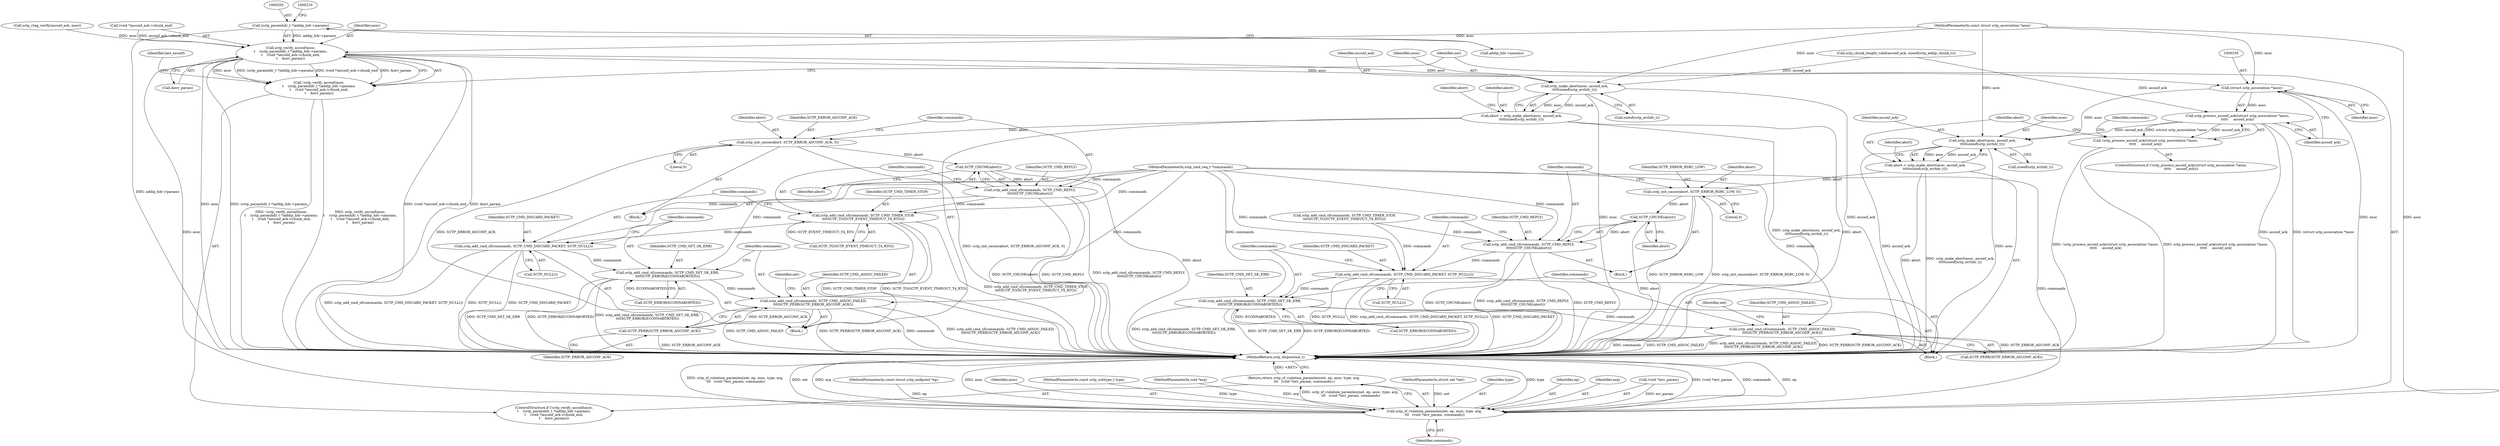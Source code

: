 digraph "1_linux_9de7922bc709eee2f609cd01d98aaedc4cf5ea74_2@del" {
"1000204" [label="(Call,(sctp_paramhdr_t *)addip_hdr->params)"];
"1000202" [label="(Call,sctp_verify_asconf(asoc,\n\t    (sctp_paramhdr_t *)addip_hdr->params,\n\t    (void *)asconf_ack->chunk_end,\n\t    &err_param))"];
"1000201" [label="(Call,!sctp_verify_asconf(asoc,\n\t    (sctp_paramhdr_t *)addip_hdr->params,\n\t    (void *)asconf_ack->chunk_end,\n\t    &err_param))"];
"1000217" [label="(Call,sctp_sf_violation_paramlen(net, ep, asoc, type, arg,\n \t\t\t   (void *)err_param, commands))"];
"1000216" [label="(Return,return sctp_sf_violation_paramlen(net, ep, asoc, type, arg,\n \t\t\t   (void *)err_param, commands);)"];
"1000268" [label="(Call,sctp_make_abort(asoc, asconf_ack,\n\t\t\t\t\tsizeof(sctp_errhdr_t)))"];
"1000266" [label="(Call,abort = sctp_make_abort(asoc, asconf_ack,\n\t\t\t\t\tsizeof(sctp_errhdr_t)))"];
"1000276" [label="(Call,sctp_init_cause(abort, SCTP_ERROR_ASCONF_ACK, 0))"];
"1000283" [label="(Call,SCTP_CHUNK(abort))"];
"1000280" [label="(Call,sctp_add_cmd_sf(commands, SCTP_CMD_REPLY,\n\t\t\t\t\tSCTP_CHUNK(abort)))"];
"1000285" [label="(Call,sctp_add_cmd_sf(commands, SCTP_CMD_TIMER_STOP,\n\t\t\t\tSCTP_TO(SCTP_EVENT_TIMEOUT_T4_RTO)))"];
"1000290" [label="(Call,sctp_add_cmd_sf(commands, SCTP_CMD_DISCARD_PACKET, SCTP_NULL()))"];
"1000294" [label="(Call,sctp_add_cmd_sf(commands, SCTP_CMD_SET_SK_ERR,\n\t\t\t\tSCTP_ERROR(ECONNABORTED)))"];
"1000299" [label="(Call,sctp_add_cmd_sf(commands, SCTP_CMD_ASSOC_FAILED,\n\t\t\t\tSCTP_PERR(SCTP_ERROR_ASCONF_ACK)))"];
"1000302" [label="(Call,SCTP_PERR(SCTP_ERROR_ASCONF_ACK))"];
"1000329" [label="(Call,(struct sctp_association *)asoc)"];
"1000328" [label="(Call,sctp_process_asconf_ack((struct sctp_association *)asoc,\n\t\t\t\t\t     asconf_ack))"];
"1000327" [label="(Call,!sctp_process_asconf_ack((struct sctp_association *)asoc,\n\t\t\t\t\t     asconf_ack))"];
"1000342" [label="(Call,sctp_make_abort(asoc, asconf_ack,\n\t\t\t\t\tsizeof(sctp_errhdr_t)))"];
"1000340" [label="(Call,abort = sctp_make_abort(asoc, asconf_ack,\n\t\t\t\t\tsizeof(sctp_errhdr_t)))"];
"1000350" [label="(Call,sctp_init_cause(abort, SCTP_ERROR_RSRC_LOW, 0))"];
"1000357" [label="(Call,SCTP_CHUNK(abort))"];
"1000354" [label="(Call,sctp_add_cmd_sf(commands, SCTP_CMD_REPLY,\n\t\t\t\t\tSCTP_CHUNK(abort)))"];
"1000359" [label="(Call,sctp_add_cmd_sf(commands, SCTP_CMD_DISCARD_PACKET, SCTP_NULL()))"];
"1000363" [label="(Call,sctp_add_cmd_sf(commands, SCTP_CMD_SET_SK_ERR,\n\t\t\t\tSCTP_ERROR(ECONNABORTED)))"];
"1000368" [label="(Call,sctp_add_cmd_sf(commands, SCTP_CMD_ASSOC_FAILED,\n\t\t\t\tSCTP_PERR(SCTP_ERROR_ASCONF_ACK)))"];
"1000296" [label="(Identifier,SCTP_CMD_SET_SK_ERR)"];
"1000288" [label="(Call,SCTP_TO(SCTP_EVENT_TIMEOUT_T4_RTO))"];
"1000204" [label="(Call,(sctp_paramhdr_t *)addip_hdr->params)"];
"1000200" [label="(ControlStructure,if (!sctp_verify_asconf(asoc,\n\t    (sctp_paramhdr_t *)addip_hdr->params,\n\t    (void *)asconf_ack->chunk_end,\n\t    &err_param)))"];
"1000275" [label="(Block,)"];
"1000365" [label="(Identifier,SCTP_CMD_SET_SK_ERR)"];
"1000109" [label="(MethodParameterIn,const struct sctp_endpoint *ep)"];
"1000135" [label="(Call,sctp_vtag_verify(asconf_ack, asoc))"];
"1000341" [label="(Identifier,abort)"];
"1000320" [label="(Block,)"];
"1000359" [label="(Call,sctp_add_cmd_sf(commands, SCTP_CMD_DISCARD_PACKET, SCTP_NULL()))"];
"1000110" [label="(MethodParameterIn,const struct sctp_association *asoc)"];
"1000281" [label="(Identifier,commands)"];
"1000364" [label="(Identifier,commands)"];
"1000348" [label="(Identifier,abort)"];
"1000266" [label="(Call,abort = sctp_make_abort(asoc, asconf_ack,\n\t\t\t\t\tsizeof(sctp_errhdr_t)))"];
"1000202" [label="(Call,sctp_verify_asconf(asoc,\n\t    (sctp_paramhdr_t *)addip_hdr->params,\n\t    (void *)asconf_ack->chunk_end,\n\t    &err_param))"];
"1000201" [label="(Call,!sctp_verify_asconf(asoc,\n\t    (sctp_paramhdr_t *)addip_hdr->params,\n\t    (void *)asconf_ack->chunk_end,\n\t    &err_param))"];
"1000368" [label="(Call,sctp_add_cmd_sf(commands, SCTP_CMD_ASSOC_FAILED,\n\t\t\t\tSCTP_PERR(SCTP_ERROR_ASCONF_ACK)))"];
"1000291" [label="(Identifier,commands)"];
"1000351" [label="(Identifier,abort)"];
"1000340" [label="(Call,abort = sctp_make_abort(asoc, asconf_ack,\n\t\t\t\t\tsizeof(sctp_errhdr_t)))"];
"1000355" [label="(Identifier,commands)"];
"1000302" [label="(Call,SCTP_PERR(SCTP_ERROR_ASCONF_ACK))"];
"1000220" [label="(Identifier,asoc)"];
"1000363" [label="(Call,sctp_add_cmd_sf(commands, SCTP_CMD_SET_SK_ERR,\n\t\t\t\tSCTP_ERROR(ECONNABORTED)))"];
"1000111" [label="(MethodParameterIn,const sctp_subtype_t type)"];
"1000356" [label="(Identifier,SCTP_CMD_REPLY)"];
"1000293" [label="(Call,SCTP_NULL())"];
"1000290" [label="(Call,sctp_add_cmd_sf(commands, SCTP_CMD_DISCARD_PACKET, SCTP_NULL()))"];
"1000112" [label="(MethodParameterIn,void *arg)"];
"1000349" [label="(Block,)"];
"1000294" [label="(Call,sctp_add_cmd_sf(commands, SCTP_CMD_SET_SK_ERR,\n\t\t\t\tSCTP_ERROR(ECONNABORTED)))"];
"1000331" [label="(Identifier,asoc)"];
"1000283" [label="(Call,SCTP_CHUNK(abort))"];
"1000113" [label="(MethodParameterIn,sctp_cmd_seq_t *commands)"];
"1000297" [label="(Call,SCTP_ERROR(ECONNABORTED))"];
"1000366" [label="(Call,SCTP_ERROR(ECONNABORTED))"];
"1000286" [label="(Identifier,commands)"];
"1000329" [label="(Call,(struct sctp_association *)asoc)"];
"1000335" [label="(Identifier,commands)"];
"1000173" [label="(Call,sctp_chunk_length_valid(asconf_ack, sizeof(sctp_addip_chunk_t)))"];
"1000108" [label="(MethodParameterIn,struct net *net)"];
"1000374" [label="(Identifier,net)"];
"1000226" [label="(Identifier,commands)"];
"1000360" [label="(Identifier,commands)"];
"1000221" [label="(Identifier,type)"];
"1000228" [label="(Identifier,last_asconf)"];
"1000295" [label="(Identifier,commands)"];
"1000361" [label="(Identifier,SCTP_CMD_DISCARD_PACKET)"];
"1000285" [label="(Call,sctp_add_cmd_sf(commands, SCTP_CMD_TIMER_STOP,\n\t\t\t\tSCTP_TO(SCTP_EVENT_TIMEOUT_T4_RTO)))"];
"1000370" [label="(Identifier,SCTP_CMD_ASSOC_FAILED)"];
"1000280" [label="(Call,sctp_add_cmd_sf(commands, SCTP_CMD_REPLY,\n\t\t\t\t\tSCTP_CHUNK(abort)))"];
"1000362" [label="(Call,SCTP_NULL())"];
"1000371" [label="(Call,SCTP_PERR(SCTP_ERROR_ASCONF_ACK))"];
"1000209" [label="(Call,(void *)asconf_ack->chunk_end)"];
"1000282" [label="(Identifier,SCTP_CMD_REPLY)"];
"1000383" [label="(MethodReturn,sctp_disposition_t)"];
"1000216" [label="(Return,return sctp_sf_violation_paramlen(net, ep, asoc, type, arg,\n \t\t\t   (void *)err_param, commands);)"];
"1000332" [label="(Identifier,asconf_ack)"];
"1000342" [label="(Call,sctp_make_abort(asoc, asconf_ack,\n\t\t\t\t\tsizeof(sctp_errhdr_t)))"];
"1000265" [label="(Block,)"];
"1000327" [label="(Call,!sctp_process_asconf_ack((struct sctp_association *)asoc,\n\t\t\t\t\t     asconf_ack))"];
"1000269" [label="(Identifier,asoc)"];
"1000218" [label="(Identifier,net)"];
"1000358" [label="(Identifier,abort)"];
"1000219" [label="(Identifier,ep)"];
"1000300" [label="(Identifier,commands)"];
"1000344" [label="(Identifier,asconf_ack)"];
"1000353" [label="(Literal,0)"];
"1000303" [label="(Identifier,SCTP_ERROR_ASCONF_ACK)"];
"1000267" [label="(Identifier,abort)"];
"1000299" [label="(Call,sctp_add_cmd_sf(commands, SCTP_CMD_ASSOC_FAILED,\n\t\t\t\tSCTP_PERR(SCTP_ERROR_ASCONF_ACK)))"];
"1000203" [label="(Identifier,asoc)"];
"1000276" [label="(Call,sctp_init_cause(abort, SCTP_ERROR_ASCONF_ACK, 0))"];
"1000369" [label="(Identifier,commands)"];
"1000214" [label="(Call,&err_param)"];
"1000284" [label="(Identifier,abort)"];
"1000350" [label="(Call,sctp_init_cause(abort, SCTP_ERROR_RSRC_LOW, 0))"];
"1000354" [label="(Call,sctp_add_cmd_sf(commands, SCTP_CMD_REPLY,\n\t\t\t\t\tSCTP_CHUNK(abort)))"];
"1000217" [label="(Call,sctp_sf_violation_paramlen(net, ep, asoc, type, arg,\n \t\t\t   (void *)err_param, commands))"];
"1000268" [label="(Call,sctp_make_abort(asoc, asconf_ack,\n\t\t\t\t\tsizeof(sctp_errhdr_t)))"];
"1000321" [label="(Call,sctp_add_cmd_sf(commands, SCTP_CMD_TIMER_STOP,\n\t\t\t\tSCTP_TO(SCTP_EVENT_TIMEOUT_T4_RTO)))"];
"1000305" [label="(Identifier,net)"];
"1000222" [label="(Identifier,arg)"];
"1000270" [label="(Identifier,asconf_ack)"];
"1000279" [label="(Literal,0)"];
"1000357" [label="(Call,SCTP_CHUNK(abort))"];
"1000343" [label="(Identifier,asoc)"];
"1000287" [label="(Identifier,SCTP_CMD_TIMER_STOP)"];
"1000223" [label="(Call,(void *)err_param)"];
"1000274" [label="(Identifier,abort)"];
"1000328" [label="(Call,sctp_process_asconf_ack((struct sctp_association *)asoc,\n\t\t\t\t\t     asconf_ack))"];
"1000326" [label="(ControlStructure,if (!sctp_process_asconf_ack((struct sctp_association *)asoc,\n\t\t\t\t\t     asconf_ack)))"];
"1000352" [label="(Identifier,SCTP_ERROR_RSRC_LOW)"];
"1000277" [label="(Identifier,abort)"];
"1000278" [label="(Identifier,SCTP_ERROR_ASCONF_ACK)"];
"1000301" [label="(Identifier,SCTP_CMD_ASSOC_FAILED)"];
"1000345" [label="(Call,sizeof(sctp_errhdr_t))"];
"1000292" [label="(Identifier,SCTP_CMD_DISCARD_PACKET)"];
"1000206" [label="(Call,addip_hdr->params)"];
"1000271" [label="(Call,sizeof(sctp_errhdr_t))"];
"1000204" -> "1000202"  [label="AST: "];
"1000204" -> "1000206"  [label="CFG: "];
"1000205" -> "1000204"  [label="AST: "];
"1000206" -> "1000204"  [label="AST: "];
"1000210" -> "1000204"  [label="CFG: "];
"1000204" -> "1000383"  [label="DDG: addip_hdr->params"];
"1000204" -> "1000202"  [label="DDG: addip_hdr->params"];
"1000202" -> "1000201"  [label="AST: "];
"1000202" -> "1000214"  [label="CFG: "];
"1000203" -> "1000202"  [label="AST: "];
"1000209" -> "1000202"  [label="AST: "];
"1000214" -> "1000202"  [label="AST: "];
"1000201" -> "1000202"  [label="CFG: "];
"1000202" -> "1000383"  [label="DDG: (void *)asconf_ack->chunk_end"];
"1000202" -> "1000383"  [label="DDG: &err_param"];
"1000202" -> "1000383"  [label="DDG: asoc"];
"1000202" -> "1000383"  [label="DDG: (sctp_paramhdr_t *)addip_hdr->params"];
"1000202" -> "1000201"  [label="DDG: asoc"];
"1000202" -> "1000201"  [label="DDG: (sctp_paramhdr_t *)addip_hdr->params"];
"1000202" -> "1000201"  [label="DDG: (void *)asconf_ack->chunk_end"];
"1000202" -> "1000201"  [label="DDG: &err_param"];
"1000135" -> "1000202"  [label="DDG: asoc"];
"1000110" -> "1000202"  [label="DDG: asoc"];
"1000209" -> "1000202"  [label="DDG: asconf_ack->chunk_end"];
"1000202" -> "1000217"  [label="DDG: asoc"];
"1000202" -> "1000268"  [label="DDG: asoc"];
"1000202" -> "1000329"  [label="DDG: asoc"];
"1000201" -> "1000200"  [label="AST: "];
"1000218" -> "1000201"  [label="CFG: "];
"1000228" -> "1000201"  [label="CFG: "];
"1000201" -> "1000383"  [label="DDG: !sctp_verify_asconf(asoc,\n\t    (sctp_paramhdr_t *)addip_hdr->params,\n\t    (void *)asconf_ack->chunk_end,\n\t    &err_param)"];
"1000201" -> "1000383"  [label="DDG: sctp_verify_asconf(asoc,\n\t    (sctp_paramhdr_t *)addip_hdr->params,\n\t    (void *)asconf_ack->chunk_end,\n\t    &err_param)"];
"1000217" -> "1000216"  [label="AST: "];
"1000217" -> "1000226"  [label="CFG: "];
"1000218" -> "1000217"  [label="AST: "];
"1000219" -> "1000217"  [label="AST: "];
"1000220" -> "1000217"  [label="AST: "];
"1000221" -> "1000217"  [label="AST: "];
"1000222" -> "1000217"  [label="AST: "];
"1000223" -> "1000217"  [label="AST: "];
"1000226" -> "1000217"  [label="AST: "];
"1000216" -> "1000217"  [label="CFG: "];
"1000217" -> "1000383"  [label="DDG: type"];
"1000217" -> "1000383"  [label="DDG: (void *)err_param"];
"1000217" -> "1000383"  [label="DDG: commands"];
"1000217" -> "1000383"  [label="DDG: ep"];
"1000217" -> "1000383"  [label="DDG: sctp_sf_violation_paramlen(net, ep, asoc, type, arg,\n \t\t\t   (void *)err_param, commands)"];
"1000217" -> "1000383"  [label="DDG: net"];
"1000217" -> "1000383"  [label="DDG: arg"];
"1000217" -> "1000383"  [label="DDG: asoc"];
"1000217" -> "1000216"  [label="DDG: sctp_sf_violation_paramlen(net, ep, asoc, type, arg,\n \t\t\t   (void *)err_param, commands)"];
"1000108" -> "1000217"  [label="DDG: net"];
"1000109" -> "1000217"  [label="DDG: ep"];
"1000110" -> "1000217"  [label="DDG: asoc"];
"1000111" -> "1000217"  [label="DDG: type"];
"1000112" -> "1000217"  [label="DDG: arg"];
"1000223" -> "1000217"  [label="DDG: err_param"];
"1000113" -> "1000217"  [label="DDG: commands"];
"1000216" -> "1000200"  [label="AST: "];
"1000383" -> "1000216"  [label="CFG: "];
"1000216" -> "1000383"  [label="DDG: <RET>"];
"1000268" -> "1000266"  [label="AST: "];
"1000268" -> "1000271"  [label="CFG: "];
"1000269" -> "1000268"  [label="AST: "];
"1000270" -> "1000268"  [label="AST: "];
"1000271" -> "1000268"  [label="AST: "];
"1000266" -> "1000268"  [label="CFG: "];
"1000268" -> "1000383"  [label="DDG: asoc"];
"1000268" -> "1000383"  [label="DDG: asconf_ack"];
"1000268" -> "1000266"  [label="DDG: asoc"];
"1000268" -> "1000266"  [label="DDG: asconf_ack"];
"1000110" -> "1000268"  [label="DDG: asoc"];
"1000173" -> "1000268"  [label="DDG: asconf_ack"];
"1000266" -> "1000265"  [label="AST: "];
"1000267" -> "1000266"  [label="AST: "];
"1000274" -> "1000266"  [label="CFG: "];
"1000266" -> "1000383"  [label="DDG: abort"];
"1000266" -> "1000383"  [label="DDG: sctp_make_abort(asoc, asconf_ack,\n\t\t\t\t\tsizeof(sctp_errhdr_t))"];
"1000266" -> "1000276"  [label="DDG: abort"];
"1000276" -> "1000275"  [label="AST: "];
"1000276" -> "1000279"  [label="CFG: "];
"1000277" -> "1000276"  [label="AST: "];
"1000278" -> "1000276"  [label="AST: "];
"1000279" -> "1000276"  [label="AST: "];
"1000281" -> "1000276"  [label="CFG: "];
"1000276" -> "1000383"  [label="DDG: sctp_init_cause(abort, SCTP_ERROR_ASCONF_ACK, 0)"];
"1000276" -> "1000283"  [label="DDG: abort"];
"1000276" -> "1000302"  [label="DDG: SCTP_ERROR_ASCONF_ACK"];
"1000283" -> "1000280"  [label="AST: "];
"1000283" -> "1000284"  [label="CFG: "];
"1000284" -> "1000283"  [label="AST: "];
"1000280" -> "1000283"  [label="CFG: "];
"1000283" -> "1000383"  [label="DDG: abort"];
"1000283" -> "1000280"  [label="DDG: abort"];
"1000280" -> "1000275"  [label="AST: "];
"1000281" -> "1000280"  [label="AST: "];
"1000282" -> "1000280"  [label="AST: "];
"1000286" -> "1000280"  [label="CFG: "];
"1000280" -> "1000383"  [label="DDG: SCTP_CMD_REPLY"];
"1000280" -> "1000383"  [label="DDG: sctp_add_cmd_sf(commands, SCTP_CMD_REPLY,\n\t\t\t\t\tSCTP_CHUNK(abort))"];
"1000280" -> "1000383"  [label="DDG: SCTP_CHUNK(abort)"];
"1000113" -> "1000280"  [label="DDG: commands"];
"1000280" -> "1000285"  [label="DDG: commands"];
"1000285" -> "1000265"  [label="AST: "];
"1000285" -> "1000288"  [label="CFG: "];
"1000286" -> "1000285"  [label="AST: "];
"1000287" -> "1000285"  [label="AST: "];
"1000288" -> "1000285"  [label="AST: "];
"1000291" -> "1000285"  [label="CFG: "];
"1000285" -> "1000383"  [label="DDG: sctp_add_cmd_sf(commands, SCTP_CMD_TIMER_STOP,\n\t\t\t\tSCTP_TO(SCTP_EVENT_TIMEOUT_T4_RTO))"];
"1000285" -> "1000383"  [label="DDG: SCTP_CMD_TIMER_STOP"];
"1000285" -> "1000383"  [label="DDG: SCTP_TO(SCTP_EVENT_TIMEOUT_T4_RTO)"];
"1000113" -> "1000285"  [label="DDG: commands"];
"1000288" -> "1000285"  [label="DDG: SCTP_EVENT_TIMEOUT_T4_RTO"];
"1000285" -> "1000290"  [label="DDG: commands"];
"1000290" -> "1000265"  [label="AST: "];
"1000290" -> "1000293"  [label="CFG: "];
"1000291" -> "1000290"  [label="AST: "];
"1000292" -> "1000290"  [label="AST: "];
"1000293" -> "1000290"  [label="AST: "];
"1000295" -> "1000290"  [label="CFG: "];
"1000290" -> "1000383"  [label="DDG: SCTP_CMD_DISCARD_PACKET"];
"1000290" -> "1000383"  [label="DDG: sctp_add_cmd_sf(commands, SCTP_CMD_DISCARD_PACKET, SCTP_NULL())"];
"1000290" -> "1000383"  [label="DDG: SCTP_NULL()"];
"1000113" -> "1000290"  [label="DDG: commands"];
"1000290" -> "1000294"  [label="DDG: commands"];
"1000294" -> "1000265"  [label="AST: "];
"1000294" -> "1000297"  [label="CFG: "];
"1000295" -> "1000294"  [label="AST: "];
"1000296" -> "1000294"  [label="AST: "];
"1000297" -> "1000294"  [label="AST: "];
"1000300" -> "1000294"  [label="CFG: "];
"1000294" -> "1000383"  [label="DDG: sctp_add_cmd_sf(commands, SCTP_CMD_SET_SK_ERR,\n\t\t\t\tSCTP_ERROR(ECONNABORTED))"];
"1000294" -> "1000383"  [label="DDG: SCTP_CMD_SET_SK_ERR"];
"1000294" -> "1000383"  [label="DDG: SCTP_ERROR(ECONNABORTED)"];
"1000113" -> "1000294"  [label="DDG: commands"];
"1000297" -> "1000294"  [label="DDG: ECONNABORTED"];
"1000294" -> "1000299"  [label="DDG: commands"];
"1000299" -> "1000265"  [label="AST: "];
"1000299" -> "1000302"  [label="CFG: "];
"1000300" -> "1000299"  [label="AST: "];
"1000301" -> "1000299"  [label="AST: "];
"1000302" -> "1000299"  [label="AST: "];
"1000305" -> "1000299"  [label="CFG: "];
"1000299" -> "1000383"  [label="DDG: sctp_add_cmd_sf(commands, SCTP_CMD_ASSOC_FAILED,\n\t\t\t\tSCTP_PERR(SCTP_ERROR_ASCONF_ACK))"];
"1000299" -> "1000383"  [label="DDG: SCTP_CMD_ASSOC_FAILED"];
"1000299" -> "1000383"  [label="DDG: SCTP_PERR(SCTP_ERROR_ASCONF_ACK)"];
"1000299" -> "1000383"  [label="DDG: commands"];
"1000113" -> "1000299"  [label="DDG: commands"];
"1000302" -> "1000299"  [label="DDG: SCTP_ERROR_ASCONF_ACK"];
"1000302" -> "1000303"  [label="CFG: "];
"1000303" -> "1000302"  [label="AST: "];
"1000302" -> "1000383"  [label="DDG: SCTP_ERROR_ASCONF_ACK"];
"1000329" -> "1000328"  [label="AST: "];
"1000329" -> "1000331"  [label="CFG: "];
"1000330" -> "1000329"  [label="AST: "];
"1000331" -> "1000329"  [label="AST: "];
"1000332" -> "1000329"  [label="CFG: "];
"1000329" -> "1000383"  [label="DDG: asoc"];
"1000329" -> "1000328"  [label="DDG: asoc"];
"1000110" -> "1000329"  [label="DDG: asoc"];
"1000329" -> "1000342"  [label="DDG: asoc"];
"1000328" -> "1000327"  [label="AST: "];
"1000328" -> "1000332"  [label="CFG: "];
"1000332" -> "1000328"  [label="AST: "];
"1000327" -> "1000328"  [label="CFG: "];
"1000328" -> "1000383"  [label="DDG: asconf_ack"];
"1000328" -> "1000383"  [label="DDG: (struct sctp_association *)asoc"];
"1000328" -> "1000327"  [label="DDG: (struct sctp_association *)asoc"];
"1000328" -> "1000327"  [label="DDG: asconf_ack"];
"1000173" -> "1000328"  [label="DDG: asconf_ack"];
"1000328" -> "1000342"  [label="DDG: asconf_ack"];
"1000327" -> "1000326"  [label="AST: "];
"1000335" -> "1000327"  [label="CFG: "];
"1000341" -> "1000327"  [label="CFG: "];
"1000327" -> "1000383"  [label="DDG: sctp_process_asconf_ack((struct sctp_association *)asoc,\n\t\t\t\t\t     asconf_ack)"];
"1000327" -> "1000383"  [label="DDG: !sctp_process_asconf_ack((struct sctp_association *)asoc,\n\t\t\t\t\t     asconf_ack)"];
"1000342" -> "1000340"  [label="AST: "];
"1000342" -> "1000345"  [label="CFG: "];
"1000343" -> "1000342"  [label="AST: "];
"1000344" -> "1000342"  [label="AST: "];
"1000345" -> "1000342"  [label="AST: "];
"1000340" -> "1000342"  [label="CFG: "];
"1000342" -> "1000383"  [label="DDG: asconf_ack"];
"1000342" -> "1000383"  [label="DDG: asoc"];
"1000342" -> "1000340"  [label="DDG: asoc"];
"1000342" -> "1000340"  [label="DDG: asconf_ack"];
"1000110" -> "1000342"  [label="DDG: asoc"];
"1000340" -> "1000320"  [label="AST: "];
"1000341" -> "1000340"  [label="AST: "];
"1000348" -> "1000340"  [label="CFG: "];
"1000340" -> "1000383"  [label="DDG: sctp_make_abort(asoc, asconf_ack,\n\t\t\t\t\tsizeof(sctp_errhdr_t))"];
"1000340" -> "1000383"  [label="DDG: abort"];
"1000340" -> "1000350"  [label="DDG: abort"];
"1000350" -> "1000349"  [label="AST: "];
"1000350" -> "1000353"  [label="CFG: "];
"1000351" -> "1000350"  [label="AST: "];
"1000352" -> "1000350"  [label="AST: "];
"1000353" -> "1000350"  [label="AST: "];
"1000355" -> "1000350"  [label="CFG: "];
"1000350" -> "1000383"  [label="DDG: sctp_init_cause(abort, SCTP_ERROR_RSRC_LOW, 0)"];
"1000350" -> "1000383"  [label="DDG: SCTP_ERROR_RSRC_LOW"];
"1000350" -> "1000357"  [label="DDG: abort"];
"1000357" -> "1000354"  [label="AST: "];
"1000357" -> "1000358"  [label="CFG: "];
"1000358" -> "1000357"  [label="AST: "];
"1000354" -> "1000357"  [label="CFG: "];
"1000357" -> "1000383"  [label="DDG: abort"];
"1000357" -> "1000354"  [label="DDG: abort"];
"1000354" -> "1000349"  [label="AST: "];
"1000355" -> "1000354"  [label="AST: "];
"1000356" -> "1000354"  [label="AST: "];
"1000360" -> "1000354"  [label="CFG: "];
"1000354" -> "1000383"  [label="DDG: SCTP_CMD_REPLY"];
"1000354" -> "1000383"  [label="DDG: SCTP_CHUNK(abort)"];
"1000354" -> "1000383"  [label="DDG: sctp_add_cmd_sf(commands, SCTP_CMD_REPLY,\n\t\t\t\t\tSCTP_CHUNK(abort))"];
"1000321" -> "1000354"  [label="DDG: commands"];
"1000113" -> "1000354"  [label="DDG: commands"];
"1000354" -> "1000359"  [label="DDG: commands"];
"1000359" -> "1000320"  [label="AST: "];
"1000359" -> "1000362"  [label="CFG: "];
"1000360" -> "1000359"  [label="AST: "];
"1000361" -> "1000359"  [label="AST: "];
"1000362" -> "1000359"  [label="AST: "];
"1000364" -> "1000359"  [label="CFG: "];
"1000359" -> "1000383"  [label="DDG: SCTP_CMD_DISCARD_PACKET"];
"1000359" -> "1000383"  [label="DDG: SCTP_NULL()"];
"1000359" -> "1000383"  [label="DDG: sctp_add_cmd_sf(commands, SCTP_CMD_DISCARD_PACKET, SCTP_NULL())"];
"1000321" -> "1000359"  [label="DDG: commands"];
"1000113" -> "1000359"  [label="DDG: commands"];
"1000359" -> "1000363"  [label="DDG: commands"];
"1000363" -> "1000320"  [label="AST: "];
"1000363" -> "1000366"  [label="CFG: "];
"1000364" -> "1000363"  [label="AST: "];
"1000365" -> "1000363"  [label="AST: "];
"1000366" -> "1000363"  [label="AST: "];
"1000369" -> "1000363"  [label="CFG: "];
"1000363" -> "1000383"  [label="DDG: SCTP_CMD_SET_SK_ERR"];
"1000363" -> "1000383"  [label="DDG: SCTP_ERROR(ECONNABORTED)"];
"1000363" -> "1000383"  [label="DDG: sctp_add_cmd_sf(commands, SCTP_CMD_SET_SK_ERR,\n\t\t\t\tSCTP_ERROR(ECONNABORTED))"];
"1000113" -> "1000363"  [label="DDG: commands"];
"1000366" -> "1000363"  [label="DDG: ECONNABORTED"];
"1000363" -> "1000368"  [label="DDG: commands"];
"1000368" -> "1000320"  [label="AST: "];
"1000368" -> "1000371"  [label="CFG: "];
"1000369" -> "1000368"  [label="AST: "];
"1000370" -> "1000368"  [label="AST: "];
"1000371" -> "1000368"  [label="AST: "];
"1000374" -> "1000368"  [label="CFG: "];
"1000368" -> "1000383"  [label="DDG: commands"];
"1000368" -> "1000383"  [label="DDG: SCTP_CMD_ASSOC_FAILED"];
"1000368" -> "1000383"  [label="DDG: sctp_add_cmd_sf(commands, SCTP_CMD_ASSOC_FAILED,\n\t\t\t\tSCTP_PERR(SCTP_ERROR_ASCONF_ACK))"];
"1000368" -> "1000383"  [label="DDG: SCTP_PERR(SCTP_ERROR_ASCONF_ACK)"];
"1000113" -> "1000368"  [label="DDG: commands"];
"1000371" -> "1000368"  [label="DDG: SCTP_ERROR_ASCONF_ACK"];
}
